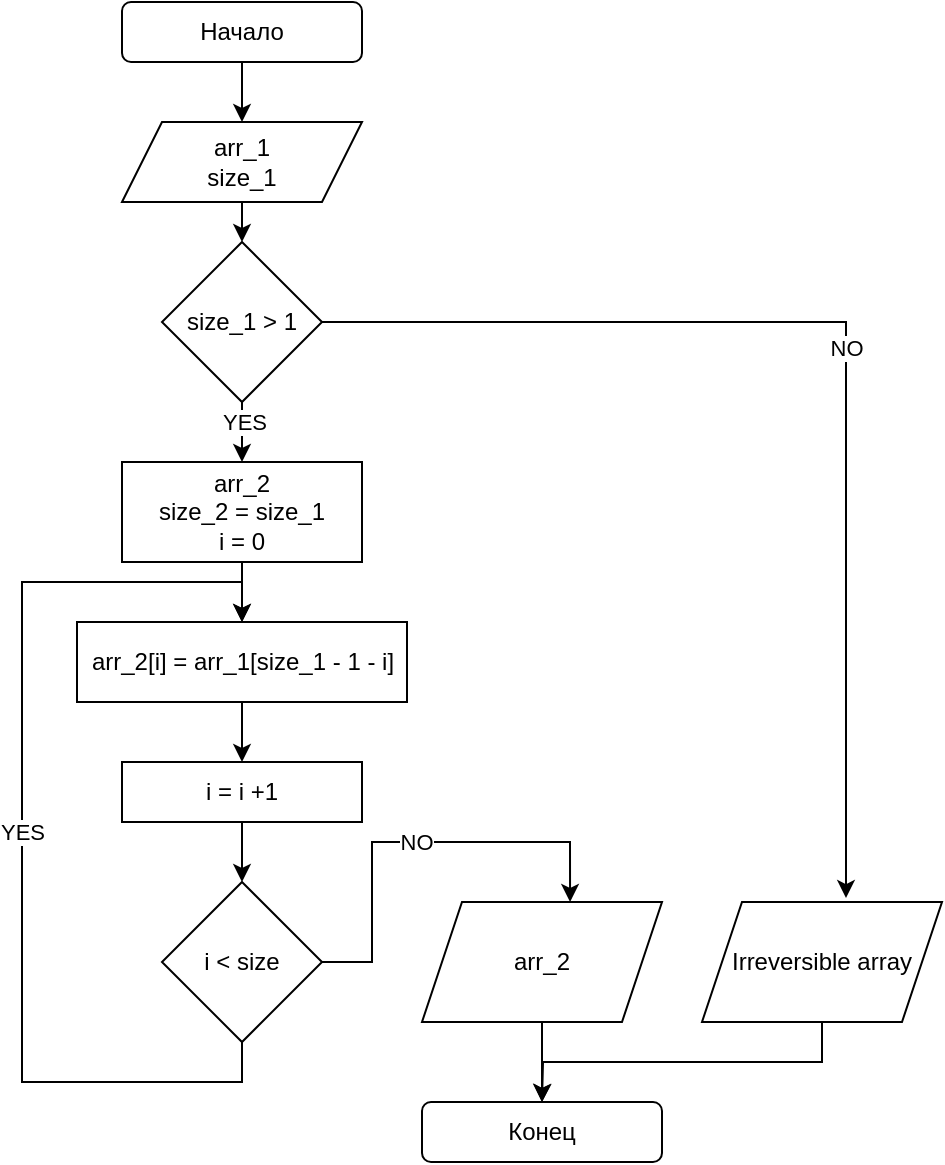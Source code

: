 <mxfile version="21.3.2" type="device">
  <diagram name="Page-1" id="eiIDi1Ydcc5cmCxgIkz_">
    <mxGraphModel dx="714" dy="498" grid="1" gridSize="10" guides="1" tooltips="1" connect="1" arrows="1" fold="1" page="1" pageScale="1" pageWidth="827" pageHeight="1169" math="0" shadow="0">
      <root>
        <mxCell id="0" />
        <mxCell id="1" parent="0" />
        <mxCell id="mBGsappwKoWhBypRk-LP-4" style="edgeStyle=orthogonalEdgeStyle;rounded=0;orthogonalLoop=1;jettySize=auto;html=1;exitX=0.5;exitY=1;exitDx=0;exitDy=0;entryX=0.5;entryY=0;entryDx=0;entryDy=0;" edge="1" parent="1" source="mBGsappwKoWhBypRk-LP-1" target="mBGsappwKoWhBypRk-LP-3">
          <mxGeometry relative="1" as="geometry" />
        </mxCell>
        <mxCell id="mBGsappwKoWhBypRk-LP-1" value="Начало" style="rounded=1;whiteSpace=wrap;html=1;" vertex="1" parent="1">
          <mxGeometry x="320" y="40" width="120" height="30" as="geometry" />
        </mxCell>
        <mxCell id="mBGsappwKoWhBypRk-LP-2" value="Конец" style="rounded=1;whiteSpace=wrap;html=1;" vertex="1" parent="1">
          <mxGeometry x="470" y="590" width="120" height="30" as="geometry" />
        </mxCell>
        <mxCell id="mBGsappwKoWhBypRk-LP-8" style="edgeStyle=orthogonalEdgeStyle;rounded=0;orthogonalLoop=1;jettySize=auto;html=1;exitX=0.5;exitY=1;exitDx=0;exitDy=0;" edge="1" parent="1" source="mBGsappwKoWhBypRk-LP-3">
          <mxGeometry relative="1" as="geometry">
            <mxPoint x="380" y="160" as="targetPoint" />
          </mxGeometry>
        </mxCell>
        <mxCell id="mBGsappwKoWhBypRk-LP-3" value="arr_1&lt;br&gt;size_1" style="shape=parallelogram;perimeter=parallelogramPerimeter;whiteSpace=wrap;html=1;fixedSize=1;" vertex="1" parent="1">
          <mxGeometry x="320" y="100" width="120" height="40" as="geometry" />
        </mxCell>
        <mxCell id="mBGsappwKoWhBypRk-LP-11" style="edgeStyle=orthogonalEdgeStyle;rounded=0;orthogonalLoop=1;jettySize=auto;html=1;exitX=0.5;exitY=1;exitDx=0;exitDy=0;entryX=0.5;entryY=0;entryDx=0;entryDy=0;" edge="1" parent="1" source="mBGsappwKoWhBypRk-LP-5" target="mBGsappwKoWhBypRk-LP-10">
          <mxGeometry relative="1" as="geometry" />
        </mxCell>
        <mxCell id="mBGsappwKoWhBypRk-LP-12" value="YES" style="edgeLabel;html=1;align=center;verticalAlign=middle;resizable=0;points=[];" vertex="1" connectable="0" parent="mBGsappwKoWhBypRk-LP-11">
          <mxGeometry x="-0.333" y="1" relative="1" as="geometry">
            <mxPoint as="offset" />
          </mxGeometry>
        </mxCell>
        <mxCell id="mBGsappwKoWhBypRk-LP-34" value="NO" style="edgeStyle=orthogonalEdgeStyle;rounded=0;orthogonalLoop=1;jettySize=auto;html=1;exitX=1;exitY=0.5;exitDx=0;exitDy=0;entryX=0.6;entryY=-0.033;entryDx=0;entryDy=0;entryPerimeter=0;" edge="1" parent="1" source="mBGsappwKoWhBypRk-LP-5" target="mBGsappwKoWhBypRk-LP-32">
          <mxGeometry relative="1" as="geometry" />
        </mxCell>
        <mxCell id="mBGsappwKoWhBypRk-LP-5" value="size_1 &amp;gt; 1" style="rhombus;whiteSpace=wrap;html=1;" vertex="1" parent="1">
          <mxGeometry x="340" y="160" width="80" height="80" as="geometry" />
        </mxCell>
        <mxCell id="mBGsappwKoWhBypRk-LP-10" value="arr_2&lt;br&gt;size_2 = size_1&lt;br&gt;i = 0" style="rounded=0;whiteSpace=wrap;html=1;" vertex="1" parent="1">
          <mxGeometry x="320" y="270" width="120" height="50" as="geometry" />
        </mxCell>
        <mxCell id="mBGsappwKoWhBypRk-LP-15" style="edgeStyle=orthogonalEdgeStyle;rounded=0;orthogonalLoop=1;jettySize=auto;html=1;exitX=0.5;exitY=1;exitDx=0;exitDy=0;entryX=0.5;entryY=0;entryDx=0;entryDy=0;" edge="1" parent="1" source="mBGsappwKoWhBypRk-LP-10" target="mBGsappwKoWhBypRk-LP-16">
          <mxGeometry relative="1" as="geometry">
            <mxPoint x="380" y="400" as="targetPoint" />
            <mxPoint x="380" y="370" as="sourcePoint" />
          </mxGeometry>
        </mxCell>
        <mxCell id="mBGsappwKoWhBypRk-LP-18" style="edgeStyle=orthogonalEdgeStyle;rounded=0;orthogonalLoop=1;jettySize=auto;html=1;exitX=0.5;exitY=1;exitDx=0;exitDy=0;entryX=0.5;entryY=0;entryDx=0;entryDy=0;" edge="1" parent="1" source="mBGsappwKoWhBypRk-LP-16" target="mBGsappwKoWhBypRk-LP-17">
          <mxGeometry relative="1" as="geometry" />
        </mxCell>
        <mxCell id="mBGsappwKoWhBypRk-LP-16" value="arr_2[i] = arr_1[size_1 - 1 - i]" style="rounded=0;whiteSpace=wrap;html=1;" vertex="1" parent="1">
          <mxGeometry x="297.5" y="350" width="165" height="40" as="geometry" />
        </mxCell>
        <mxCell id="mBGsappwKoWhBypRk-LP-27" style="edgeStyle=orthogonalEdgeStyle;rounded=0;orthogonalLoop=1;jettySize=auto;html=1;exitX=0.5;exitY=1;exitDx=0;exitDy=0;entryX=0.5;entryY=0;entryDx=0;entryDy=0;" edge="1" parent="1" source="mBGsappwKoWhBypRk-LP-17" target="mBGsappwKoWhBypRk-LP-26">
          <mxGeometry relative="1" as="geometry" />
        </mxCell>
        <mxCell id="mBGsappwKoWhBypRk-LP-17" value="i = i +1" style="rounded=0;whiteSpace=wrap;html=1;" vertex="1" parent="1">
          <mxGeometry x="320" y="420" width="120" height="30" as="geometry" />
        </mxCell>
        <mxCell id="mBGsappwKoWhBypRk-LP-28" value="YES" style="edgeStyle=orthogonalEdgeStyle;rounded=0;orthogonalLoop=1;jettySize=auto;html=1;exitX=0.5;exitY=1;exitDx=0;exitDy=0;entryX=0.5;entryY=0;entryDx=0;entryDy=0;" edge="1" parent="1" source="mBGsappwKoWhBypRk-LP-26" target="mBGsappwKoWhBypRk-LP-16">
          <mxGeometry relative="1" as="geometry">
            <Array as="points">
              <mxPoint x="380" y="580" />
              <mxPoint x="270" y="580" />
              <mxPoint x="270" y="330" />
              <mxPoint x="380" y="330" />
            </Array>
          </mxGeometry>
        </mxCell>
        <mxCell id="mBGsappwKoWhBypRk-LP-30" value="NO" style="edgeStyle=orthogonalEdgeStyle;rounded=0;orthogonalLoop=1;jettySize=auto;html=1;exitX=1;exitY=0.5;exitDx=0;exitDy=0;entryX=0.617;entryY=0;entryDx=0;entryDy=0;entryPerimeter=0;" edge="1" parent="1" source="mBGsappwKoWhBypRk-LP-26" target="mBGsappwKoWhBypRk-LP-29">
          <mxGeometry relative="1" as="geometry" />
        </mxCell>
        <mxCell id="mBGsappwKoWhBypRk-LP-26" value="i &amp;lt; size" style="rhombus;whiteSpace=wrap;html=1;" vertex="1" parent="1">
          <mxGeometry x="340" y="480" width="80" height="80" as="geometry" />
        </mxCell>
        <mxCell id="mBGsappwKoWhBypRk-LP-31" style="edgeStyle=orthogonalEdgeStyle;rounded=0;orthogonalLoop=1;jettySize=auto;html=1;exitX=0.5;exitY=1;exitDx=0;exitDy=0;entryX=0.5;entryY=0;entryDx=0;entryDy=0;" edge="1" parent="1" source="mBGsappwKoWhBypRk-LP-29" target="mBGsappwKoWhBypRk-LP-2">
          <mxGeometry relative="1" as="geometry" />
        </mxCell>
        <mxCell id="mBGsappwKoWhBypRk-LP-29" value="arr_2" style="shape=parallelogram;perimeter=parallelogramPerimeter;whiteSpace=wrap;html=1;fixedSize=1;" vertex="1" parent="1">
          <mxGeometry x="470" y="490" width="120" height="60" as="geometry" />
        </mxCell>
        <mxCell id="mBGsappwKoWhBypRk-LP-33" style="edgeStyle=orthogonalEdgeStyle;rounded=0;orthogonalLoop=1;jettySize=auto;html=1;exitX=0.5;exitY=1;exitDx=0;exitDy=0;" edge="1" parent="1" source="mBGsappwKoWhBypRk-LP-32">
          <mxGeometry relative="1" as="geometry">
            <mxPoint x="530" y="590" as="targetPoint" />
          </mxGeometry>
        </mxCell>
        <mxCell id="mBGsappwKoWhBypRk-LP-32" value="Irreversible array" style="shape=parallelogram;perimeter=parallelogramPerimeter;whiteSpace=wrap;html=1;fixedSize=1;" vertex="1" parent="1">
          <mxGeometry x="610" y="490" width="120" height="60" as="geometry" />
        </mxCell>
      </root>
    </mxGraphModel>
  </diagram>
</mxfile>
